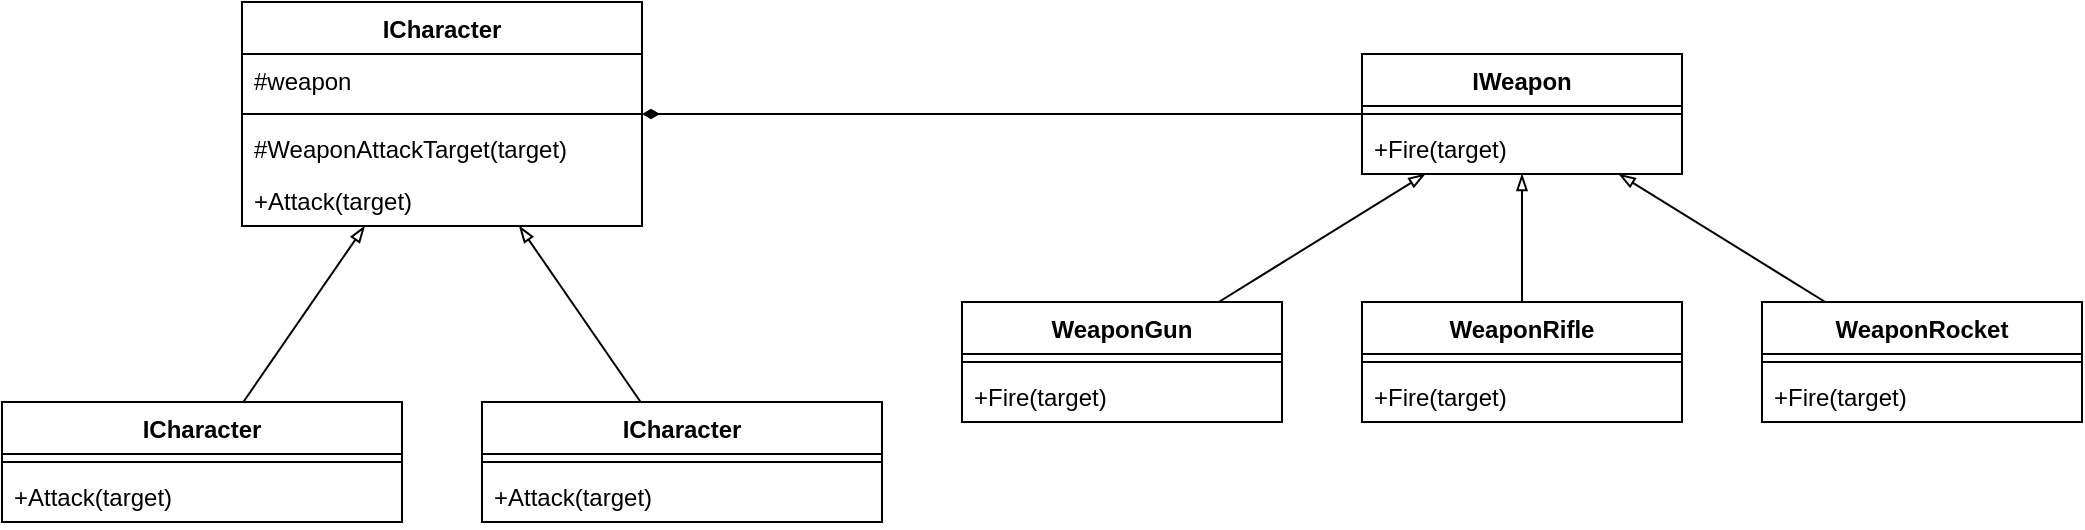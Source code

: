 <mxfile version="22.1.11" type="device">
  <diagram name="第 1 页" id="OquJ_nqA6DQTqZNkGWcR">
    <mxGraphModel dx="1434" dy="844" grid="1" gridSize="10" guides="1" tooltips="1" connect="1" arrows="1" fold="1" page="1" pageScale="1" pageWidth="827" pageHeight="1169" math="0" shadow="0">
      <root>
        <mxCell id="0" />
        <mxCell id="1" parent="0" />
        <mxCell id="OHuwNLMcDlWTEf7VpAXu-1" value="ICharacter" style="swimlane;fontStyle=1;align=center;verticalAlign=top;childLayout=stackLayout;horizontal=1;startSize=26;horizontalStack=0;resizeParent=1;resizeParentMax=0;resizeLast=0;collapsible=1;marginBottom=0;whiteSpace=wrap;html=1;" vertex="1" parent="1">
          <mxGeometry x="160" y="240" width="200" height="112" as="geometry" />
        </mxCell>
        <mxCell id="OHuwNLMcDlWTEf7VpAXu-2" value="#weapon" style="text;strokeColor=none;fillColor=none;align=left;verticalAlign=top;spacingLeft=4;spacingRight=4;overflow=hidden;rotatable=0;points=[[0,0.5],[1,0.5]];portConstraint=eastwest;whiteSpace=wrap;html=1;" vertex="1" parent="OHuwNLMcDlWTEf7VpAXu-1">
          <mxGeometry y="26" width="200" height="26" as="geometry" />
        </mxCell>
        <mxCell id="OHuwNLMcDlWTEf7VpAXu-3" value="" style="line;strokeWidth=1;fillColor=none;align=left;verticalAlign=middle;spacingTop=-1;spacingLeft=3;spacingRight=3;rotatable=0;labelPosition=right;points=[];portConstraint=eastwest;strokeColor=inherit;" vertex="1" parent="OHuwNLMcDlWTEf7VpAXu-1">
          <mxGeometry y="52" width="200" height="8" as="geometry" />
        </mxCell>
        <mxCell id="OHuwNLMcDlWTEf7VpAXu-4" value="#WeaponAttackTarget(target)" style="text;strokeColor=none;fillColor=none;align=left;verticalAlign=top;spacingLeft=4;spacingRight=4;overflow=hidden;rotatable=0;points=[[0,0.5],[1,0.5]];portConstraint=eastwest;whiteSpace=wrap;html=1;" vertex="1" parent="OHuwNLMcDlWTEf7VpAXu-1">
          <mxGeometry y="60" width="200" height="26" as="geometry" />
        </mxCell>
        <mxCell id="OHuwNLMcDlWTEf7VpAXu-5" value="+Attack(target)" style="text;strokeColor=none;fillColor=none;align=left;verticalAlign=top;spacingLeft=4;spacingRight=4;overflow=hidden;rotatable=0;points=[[0,0.5],[1,0.5]];portConstraint=eastwest;whiteSpace=wrap;html=1;" vertex="1" parent="OHuwNLMcDlWTEf7VpAXu-1">
          <mxGeometry y="86" width="200" height="26" as="geometry" />
        </mxCell>
        <mxCell id="OHuwNLMcDlWTEf7VpAXu-16" style="edgeStyle=none;rounded=0;orthogonalLoop=1;jettySize=auto;html=1;endArrow=blockThin;endFill=0;" edge="1" parent="1" source="OHuwNLMcDlWTEf7VpAXu-6" target="OHuwNLMcDlWTEf7VpAXu-1">
          <mxGeometry relative="1" as="geometry" />
        </mxCell>
        <mxCell id="OHuwNLMcDlWTEf7VpAXu-6" value="ICharacter" style="swimlane;fontStyle=1;align=center;verticalAlign=top;childLayout=stackLayout;horizontal=1;startSize=26;horizontalStack=0;resizeParent=1;resizeParentMax=0;resizeLast=0;collapsible=1;marginBottom=0;whiteSpace=wrap;html=1;" vertex="1" parent="1">
          <mxGeometry x="40" y="440" width="200" height="60" as="geometry" />
        </mxCell>
        <mxCell id="OHuwNLMcDlWTEf7VpAXu-8" value="" style="line;strokeWidth=1;fillColor=none;align=left;verticalAlign=middle;spacingTop=-1;spacingLeft=3;spacingRight=3;rotatable=0;labelPosition=right;points=[];portConstraint=eastwest;strokeColor=inherit;" vertex="1" parent="OHuwNLMcDlWTEf7VpAXu-6">
          <mxGeometry y="26" width="200" height="8" as="geometry" />
        </mxCell>
        <mxCell id="OHuwNLMcDlWTEf7VpAXu-10" value="+Attack(target)" style="text;strokeColor=none;fillColor=none;align=left;verticalAlign=top;spacingLeft=4;spacingRight=4;overflow=hidden;rotatable=0;points=[[0,0.5],[1,0.5]];portConstraint=eastwest;whiteSpace=wrap;html=1;" vertex="1" parent="OHuwNLMcDlWTEf7VpAXu-6">
          <mxGeometry y="34" width="200" height="26" as="geometry" />
        </mxCell>
        <mxCell id="OHuwNLMcDlWTEf7VpAXu-17" style="edgeStyle=none;rounded=0;orthogonalLoop=1;jettySize=auto;html=1;endArrow=blockThin;endFill=0;" edge="1" parent="1" source="OHuwNLMcDlWTEf7VpAXu-11" target="OHuwNLMcDlWTEf7VpAXu-1">
          <mxGeometry relative="1" as="geometry" />
        </mxCell>
        <mxCell id="OHuwNLMcDlWTEf7VpAXu-11" value="ICharacter" style="swimlane;fontStyle=1;align=center;verticalAlign=top;childLayout=stackLayout;horizontal=1;startSize=26;horizontalStack=0;resizeParent=1;resizeParentMax=0;resizeLast=0;collapsible=1;marginBottom=0;whiteSpace=wrap;html=1;" vertex="1" parent="1">
          <mxGeometry x="280" y="440" width="200" height="60" as="geometry" />
        </mxCell>
        <mxCell id="OHuwNLMcDlWTEf7VpAXu-13" value="" style="line;strokeWidth=1;fillColor=none;align=left;verticalAlign=middle;spacingTop=-1;spacingLeft=3;spacingRight=3;rotatable=0;labelPosition=right;points=[];portConstraint=eastwest;strokeColor=inherit;" vertex="1" parent="OHuwNLMcDlWTEf7VpAXu-11">
          <mxGeometry y="26" width="200" height="8" as="geometry" />
        </mxCell>
        <mxCell id="OHuwNLMcDlWTEf7VpAXu-15" value="+Attack(target)" style="text;strokeColor=none;fillColor=none;align=left;verticalAlign=top;spacingLeft=4;spacingRight=4;overflow=hidden;rotatable=0;points=[[0,0.5],[1,0.5]];portConstraint=eastwest;whiteSpace=wrap;html=1;" vertex="1" parent="OHuwNLMcDlWTEf7VpAXu-11">
          <mxGeometry y="34" width="200" height="26" as="geometry" />
        </mxCell>
        <mxCell id="OHuwNLMcDlWTEf7VpAXu-34" style="edgeStyle=none;rounded=0;orthogonalLoop=1;jettySize=auto;html=1;endArrow=diamondThin;endFill=1;" edge="1" parent="1" source="OHuwNLMcDlWTEf7VpAXu-18" target="OHuwNLMcDlWTEf7VpAXu-1">
          <mxGeometry relative="1" as="geometry" />
        </mxCell>
        <mxCell id="OHuwNLMcDlWTEf7VpAXu-18" value="IWeapon" style="swimlane;fontStyle=1;align=center;verticalAlign=top;childLayout=stackLayout;horizontal=1;startSize=26;horizontalStack=0;resizeParent=1;resizeParentMax=0;resizeLast=0;collapsible=1;marginBottom=0;whiteSpace=wrap;html=1;" vertex="1" parent="1">
          <mxGeometry x="720" y="266" width="160" height="60" as="geometry" />
        </mxCell>
        <mxCell id="OHuwNLMcDlWTEf7VpAXu-20" value="" style="line;strokeWidth=1;fillColor=none;align=left;verticalAlign=middle;spacingTop=-1;spacingLeft=3;spacingRight=3;rotatable=0;labelPosition=right;points=[];portConstraint=eastwest;strokeColor=inherit;" vertex="1" parent="OHuwNLMcDlWTEf7VpAXu-18">
          <mxGeometry y="26" width="160" height="8" as="geometry" />
        </mxCell>
        <mxCell id="OHuwNLMcDlWTEf7VpAXu-21" value="+Fire(target)" style="text;strokeColor=none;fillColor=none;align=left;verticalAlign=top;spacingLeft=4;spacingRight=4;overflow=hidden;rotatable=0;points=[[0,0.5],[1,0.5]];portConstraint=eastwest;whiteSpace=wrap;html=1;" vertex="1" parent="OHuwNLMcDlWTEf7VpAXu-18">
          <mxGeometry y="34" width="160" height="26" as="geometry" />
        </mxCell>
        <mxCell id="OHuwNLMcDlWTEf7VpAXu-32" style="edgeStyle=none;rounded=0;orthogonalLoop=1;jettySize=auto;html=1;endArrow=blockThin;endFill=0;" edge="1" parent="1" source="OHuwNLMcDlWTEf7VpAXu-22" target="OHuwNLMcDlWTEf7VpAXu-18">
          <mxGeometry relative="1" as="geometry" />
        </mxCell>
        <mxCell id="OHuwNLMcDlWTEf7VpAXu-22" value="WeaponRifle" style="swimlane;fontStyle=1;align=center;verticalAlign=top;childLayout=stackLayout;horizontal=1;startSize=26;horizontalStack=0;resizeParent=1;resizeParentMax=0;resizeLast=0;collapsible=1;marginBottom=0;whiteSpace=wrap;html=1;" vertex="1" parent="1">
          <mxGeometry x="720" y="390" width="160" height="60" as="geometry" />
        </mxCell>
        <mxCell id="OHuwNLMcDlWTEf7VpAXu-23" value="" style="line;strokeWidth=1;fillColor=none;align=left;verticalAlign=middle;spacingTop=-1;spacingLeft=3;spacingRight=3;rotatable=0;labelPosition=right;points=[];portConstraint=eastwest;strokeColor=inherit;" vertex="1" parent="OHuwNLMcDlWTEf7VpAXu-22">
          <mxGeometry y="26" width="160" height="8" as="geometry" />
        </mxCell>
        <mxCell id="OHuwNLMcDlWTEf7VpAXu-24" value="+Fire(target)" style="text;strokeColor=none;fillColor=none;align=left;verticalAlign=top;spacingLeft=4;spacingRight=4;overflow=hidden;rotatable=0;points=[[0,0.5],[1,0.5]];portConstraint=eastwest;whiteSpace=wrap;html=1;" vertex="1" parent="OHuwNLMcDlWTEf7VpAXu-22">
          <mxGeometry y="34" width="160" height="26" as="geometry" />
        </mxCell>
        <mxCell id="OHuwNLMcDlWTEf7VpAXu-31" style="edgeStyle=none;rounded=0;orthogonalLoop=1;jettySize=auto;html=1;endArrow=blockThin;endFill=0;" edge="1" parent="1" source="OHuwNLMcDlWTEf7VpAXu-25" target="OHuwNLMcDlWTEf7VpAXu-18">
          <mxGeometry relative="1" as="geometry" />
        </mxCell>
        <mxCell id="OHuwNLMcDlWTEf7VpAXu-25" value="WeaponGun" style="swimlane;fontStyle=1;align=center;verticalAlign=top;childLayout=stackLayout;horizontal=1;startSize=26;horizontalStack=0;resizeParent=1;resizeParentMax=0;resizeLast=0;collapsible=1;marginBottom=0;whiteSpace=wrap;html=1;" vertex="1" parent="1">
          <mxGeometry x="520" y="390" width="160" height="60" as="geometry" />
        </mxCell>
        <mxCell id="OHuwNLMcDlWTEf7VpAXu-26" value="" style="line;strokeWidth=1;fillColor=none;align=left;verticalAlign=middle;spacingTop=-1;spacingLeft=3;spacingRight=3;rotatable=0;labelPosition=right;points=[];portConstraint=eastwest;strokeColor=inherit;" vertex="1" parent="OHuwNLMcDlWTEf7VpAXu-25">
          <mxGeometry y="26" width="160" height="8" as="geometry" />
        </mxCell>
        <mxCell id="OHuwNLMcDlWTEf7VpAXu-27" value="+Fire(target)" style="text;strokeColor=none;fillColor=none;align=left;verticalAlign=top;spacingLeft=4;spacingRight=4;overflow=hidden;rotatable=0;points=[[0,0.5],[1,0.5]];portConstraint=eastwest;whiteSpace=wrap;html=1;" vertex="1" parent="OHuwNLMcDlWTEf7VpAXu-25">
          <mxGeometry y="34" width="160" height="26" as="geometry" />
        </mxCell>
        <mxCell id="OHuwNLMcDlWTEf7VpAXu-33" style="edgeStyle=none;rounded=0;orthogonalLoop=1;jettySize=auto;html=1;endArrow=blockThin;endFill=0;" edge="1" parent="1" source="OHuwNLMcDlWTEf7VpAXu-28" target="OHuwNLMcDlWTEf7VpAXu-18">
          <mxGeometry relative="1" as="geometry" />
        </mxCell>
        <mxCell id="OHuwNLMcDlWTEf7VpAXu-28" value="WeaponRocket" style="swimlane;fontStyle=1;align=center;verticalAlign=top;childLayout=stackLayout;horizontal=1;startSize=26;horizontalStack=0;resizeParent=1;resizeParentMax=0;resizeLast=0;collapsible=1;marginBottom=0;whiteSpace=wrap;html=1;" vertex="1" parent="1">
          <mxGeometry x="920" y="390" width="160" height="60" as="geometry" />
        </mxCell>
        <mxCell id="OHuwNLMcDlWTEf7VpAXu-29" value="" style="line;strokeWidth=1;fillColor=none;align=left;verticalAlign=middle;spacingTop=-1;spacingLeft=3;spacingRight=3;rotatable=0;labelPosition=right;points=[];portConstraint=eastwest;strokeColor=inherit;" vertex="1" parent="OHuwNLMcDlWTEf7VpAXu-28">
          <mxGeometry y="26" width="160" height="8" as="geometry" />
        </mxCell>
        <mxCell id="OHuwNLMcDlWTEf7VpAXu-30" value="+Fire(target)" style="text;strokeColor=none;fillColor=none;align=left;verticalAlign=top;spacingLeft=4;spacingRight=4;overflow=hidden;rotatable=0;points=[[0,0.5],[1,0.5]];portConstraint=eastwest;whiteSpace=wrap;html=1;" vertex="1" parent="OHuwNLMcDlWTEf7VpAXu-28">
          <mxGeometry y="34" width="160" height="26" as="geometry" />
        </mxCell>
      </root>
    </mxGraphModel>
  </diagram>
</mxfile>
